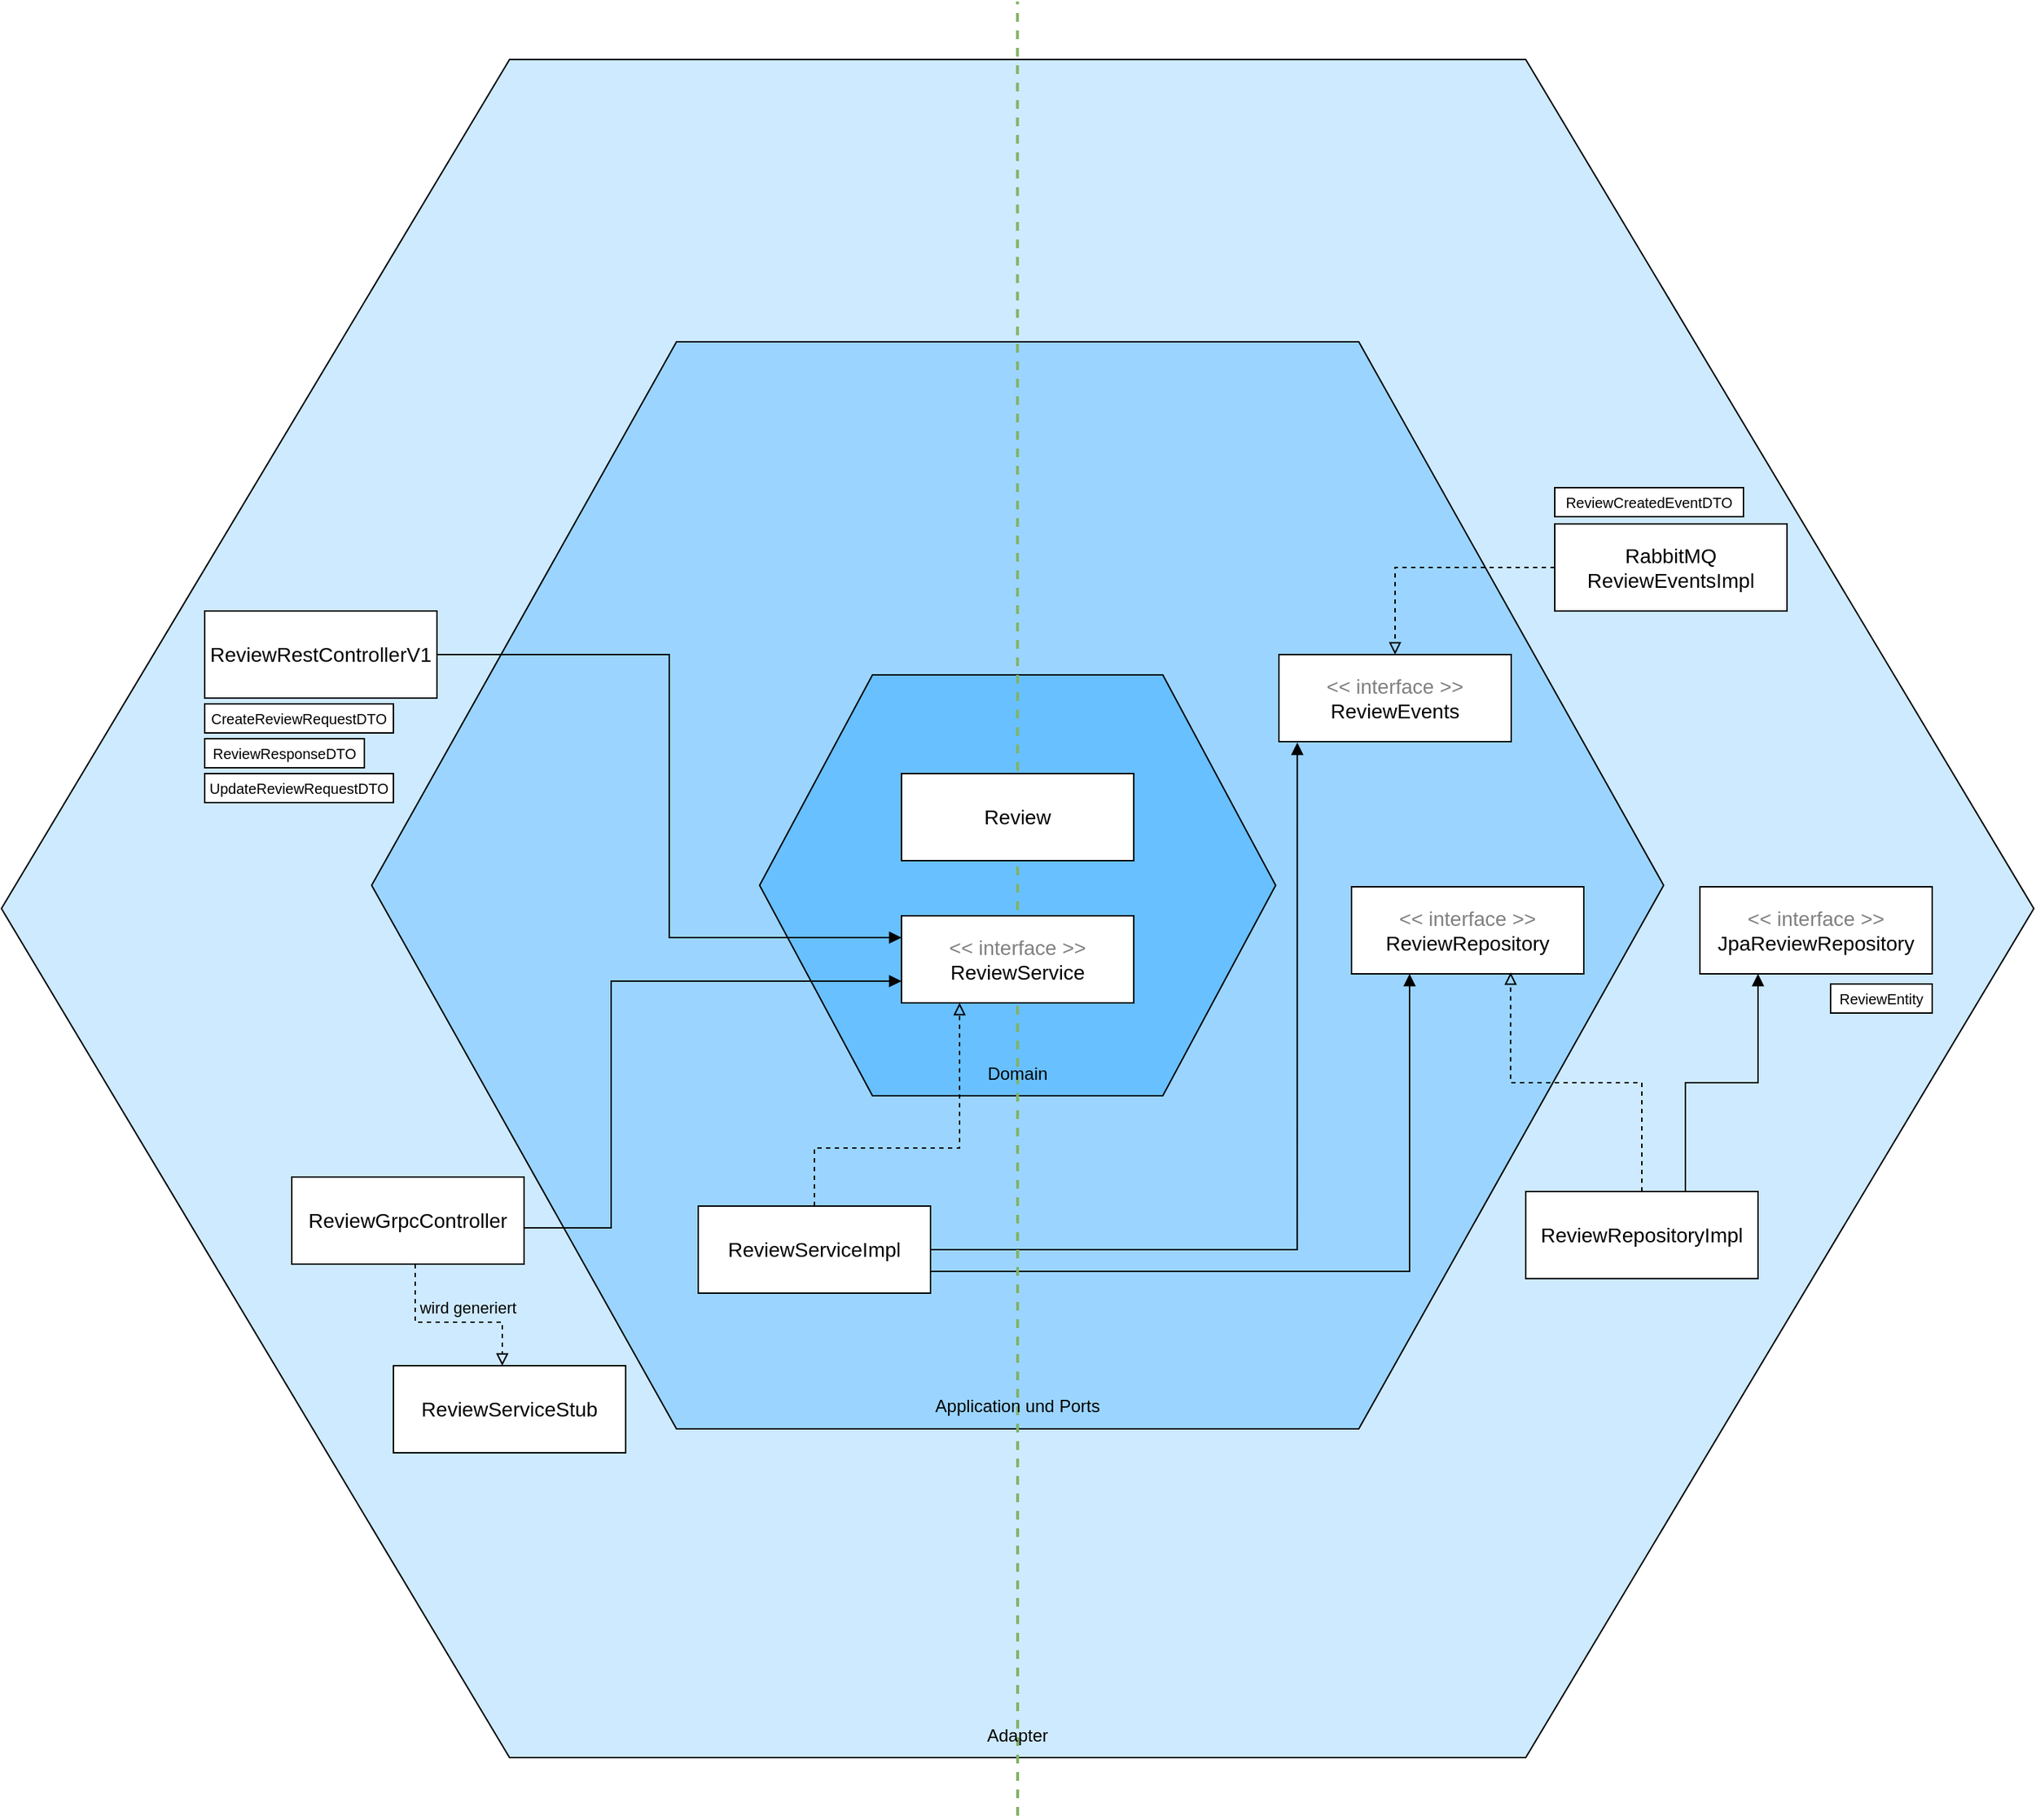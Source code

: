 <mxfile version="22.1.22" type="embed">
  <diagram name="Seite-1" id="MKljbgSeJdDD-drwOJYf">
    <mxGraphModel dx="2389" dy="1754" grid="1" gridSize="10" guides="1" tooltips="1" connect="1" arrows="1" fold="1" page="1" pageScale="1" pageWidth="827" pageHeight="1169" math="0" shadow="0">
      <root>
        <mxCell id="0" />
        <mxCell id="1" parent="0" />
        <mxCell id="fHIm1r6-pVbR7uOzrHsc-70" style="edgeStyle=orthogonalEdgeStyle;shape=connector;rounded=0;orthogonalLoop=1;jettySize=auto;html=1;entryX=0.5;entryY=1;entryDx=0;entryDy=0;strokeColor=default;align=center;verticalAlign=middle;fontFamily=Helvetica;fontSize=11;fontColor=default;labelBackgroundColor=default;endArrow=block;endFill=1;" parent="1" source="fHIm1r6-pVbR7uOzrHsc-29" target="fHIm1r6-pVbR7uOzrHsc-34" edge="1">
          <mxGeometry relative="1" as="geometry" />
        </mxCell>
        <mxCell id="fHIm1r6-pVbR7uOzrHsc-29" value="" style="shape=hexagon;perimeter=hexagonPerimeter2;whiteSpace=wrap;html=1;fixedSize=1;size=350;fillColor=#CEEAFF;" parent="1" vertex="1">
          <mxGeometry x="-1290" y="-390" width="1400" height="1170" as="geometry" />
        </mxCell>
        <mxCell id="fHIm1r6-pVbR7uOzrHsc-30" value="" style="shape=hexagon;perimeter=hexagonPerimeter2;whiteSpace=wrap;html=1;fixedSize=1;size=210;fillColor=#9BD5FF;" parent="1" vertex="1">
          <mxGeometry x="-1035" y="-195.46" width="890" height="748.91" as="geometry" />
        </mxCell>
        <mxCell id="fHIm1r6-pVbR7uOzrHsc-31" value="" style="shape=hexagon;perimeter=hexagonPerimeter2;whiteSpace=wrap;html=1;fixedSize=1;size=77.74;fillColor=#68C0FF;" parent="1" vertex="1">
          <mxGeometry x="-767.74" y="34" width="355.48" height="290" as="geometry" />
        </mxCell>
        <mxCell id="fHIm1r6-pVbR7uOzrHsc-37" style="edgeStyle=orthogonalEdgeStyle;rounded=0;orthogonalLoop=1;jettySize=auto;html=1;entryX=0.079;entryY=1.011;entryDx=0;entryDy=0;endArrow=block;endFill=1;entryPerimeter=0;" parent="1" source="fHIm1r6-pVbR7uOzrHsc-38" target="fHIm1r6-pVbR7uOzrHsc-40" edge="1">
          <mxGeometry relative="1" as="geometry" />
        </mxCell>
        <mxCell id="fHIm1r6-pVbR7uOzrHsc-39" style="edgeStyle=orthogonalEdgeStyle;rounded=0;orthogonalLoop=1;jettySize=auto;html=1;dashed=1;endArrow=block;endFill=0;entryX=0.25;entryY=1;entryDx=0;entryDy=0;" parent="1" source="fHIm1r6-pVbR7uOzrHsc-38" target="fHIm1r6-pVbR7uOzrHsc-36" edge="1">
          <mxGeometry relative="1" as="geometry">
            <mxPoint x="-650" y="280" as="targetPoint" />
            <Array as="points">
              <mxPoint x="-730" y="360" />
              <mxPoint x="-630" y="360" />
            </Array>
          </mxGeometry>
        </mxCell>
        <mxCell id="fHIm1r6-pVbR7uOzrHsc-40" value="&lt;div&gt;&lt;font color=&quot;#808080&quot;&gt;&amp;lt;&amp;lt; interface &amp;gt;&amp;gt;&lt;/font&gt;&lt;/div&gt;&lt;div&gt;&lt;font&gt;ReviewEvents&lt;br&gt;&lt;/font&gt;&lt;/div&gt;" style="rounded=0;whiteSpace=wrap;html=1;fontSize=14;" parent="1" vertex="1">
          <mxGeometry x="-410" y="20" width="160" height="60" as="geometry" />
        </mxCell>
        <mxCell id="fHIm1r6-pVbR7uOzrHsc-41" value="&lt;div&gt;&lt;font color=&quot;#808080&quot;&gt;&amp;lt;&amp;lt; interface &amp;gt;&amp;gt;&lt;/font&gt;&lt;/div&gt;&lt;div&gt;&lt;font&gt;ReviewRepository&lt;br&gt;&lt;/font&gt;&lt;/div&gt;" style="rounded=0;whiteSpace=wrap;html=1;fontSize=14;" parent="1" vertex="1">
          <mxGeometry x="-360" y="180" width="160" height="60" as="geometry" />
        </mxCell>
        <mxCell id="fHIm1r6-pVbR7uOzrHsc-42" style="edgeStyle=orthogonalEdgeStyle;rounded=0;orthogonalLoop=1;jettySize=auto;html=1;endArrow=block;endFill=1;exitX=1;exitY=0.75;exitDx=0;exitDy=0;entryX=0.25;entryY=1;entryDx=0;entryDy=0;" parent="1" source="fHIm1r6-pVbR7uOzrHsc-38" target="fHIm1r6-pVbR7uOzrHsc-41" edge="1">
          <mxGeometry relative="1" as="geometry" />
        </mxCell>
        <mxCell id="fHIm1r6-pVbR7uOzrHsc-46" style="edgeStyle=orthogonalEdgeStyle;rounded=0;orthogonalLoop=1;jettySize=auto;html=1;endArrow=block;endFill=0;dashed=1;entryX=0.5;entryY=0;entryDx=0;entryDy=0;" parent="1" source="fHIm1r6-pVbR7uOzrHsc-45" target="fHIm1r6-pVbR7uOzrHsc-40" edge="1">
          <mxGeometry relative="1" as="geometry" />
        </mxCell>
        <mxCell id="fHIm1r6-pVbR7uOzrHsc-45" value="&lt;div&gt;&lt;font&gt;RabbitMQ&lt;/font&gt;&lt;/div&gt;&lt;div&gt;&lt;font&gt;ReviewEventsImpl&lt;/font&gt;&lt;/div&gt;" style="rounded=0;whiteSpace=wrap;html=1;fontSize=14;" parent="1" vertex="1">
          <mxGeometry x="-220" y="-70" width="160" height="60" as="geometry" />
        </mxCell>
        <mxCell id="fHIm1r6-pVbR7uOzrHsc-76" style="edgeStyle=orthogonalEdgeStyle;shape=connector;rounded=0;orthogonalLoop=1;jettySize=auto;html=1;entryX=0.25;entryY=1;entryDx=0;entryDy=0;strokeColor=default;align=center;verticalAlign=middle;fontFamily=Helvetica;fontSize=11;fontColor=default;labelBackgroundColor=default;endArrow=block;endFill=1;" parent="1" source="fHIm1r6-pVbR7uOzrHsc-49" target="fHIm1r6-pVbR7uOzrHsc-51" edge="1">
          <mxGeometry relative="1" as="geometry">
            <Array as="points">
              <mxPoint x="-130" y="315" />
              <mxPoint x="-80" y="315" />
            </Array>
          </mxGeometry>
        </mxCell>
        <mxCell id="fHIm1r6-pVbR7uOzrHsc-49" value="&lt;div&gt;&lt;font&gt;ReviewRepositoryImpl&lt;/font&gt;&lt;/div&gt;" style="rounded=0;whiteSpace=wrap;html=1;fontSize=14;" parent="1" vertex="1">
          <mxGeometry x="-240" y="390" width="160" height="60" as="geometry" />
        </mxCell>
        <mxCell id="fHIm1r6-pVbR7uOzrHsc-50" style="edgeStyle=orthogonalEdgeStyle;shape=connector;rounded=0;orthogonalLoop=1;jettySize=auto;html=1;entryX=0.685;entryY=0.983;entryDx=0;entryDy=0;entryPerimeter=0;strokeColor=default;align=center;verticalAlign=middle;fontFamily=Helvetica;fontSize=11;fontColor=default;labelBackgroundColor=default;endArrow=block;endFill=0;dashed=1;" parent="1" source="fHIm1r6-pVbR7uOzrHsc-49" target="fHIm1r6-pVbR7uOzrHsc-41" edge="1">
          <mxGeometry relative="1" as="geometry" />
        </mxCell>
        <mxCell id="fHIm1r6-pVbR7uOzrHsc-51" value="&lt;div&gt;&lt;font color=&quot;#808080&quot;&gt;&amp;lt;&amp;lt; interface &amp;gt;&amp;gt;&lt;/font&gt;&lt;br&gt;&lt;/div&gt;&lt;div&gt;JpaReviewRepository&lt;/div&gt;" style="rounded=0;whiteSpace=wrap;html=1;fontSize=14;" parent="1" vertex="1">
          <mxGeometry x="-120" y="180" width="160" height="60" as="geometry" />
        </mxCell>
        <mxCell id="fHIm1r6-pVbR7uOzrHsc-53" value="&lt;font style=&quot;font-size: 10px;&quot;&gt;ReviewEntity&lt;/font&gt;" style="rounded=0;whiteSpace=wrap;html=1;strokeColor=default;align=center;verticalAlign=middle;fontFamily=Helvetica;fontSize=12;fontColor=default;fillColor=default;" parent="1" vertex="1">
          <mxGeometry x="-30" y="247" width="70" height="20" as="geometry" />
        </mxCell>
        <mxCell id="fHIm1r6-pVbR7uOzrHsc-56" style="edgeStyle=orthogonalEdgeStyle;shape=connector;rounded=0;orthogonalLoop=1;jettySize=auto;html=1;entryX=0;entryY=0.25;entryDx=0;entryDy=0;strokeColor=default;align=center;verticalAlign=middle;fontFamily=Helvetica;fontSize=11;fontColor=default;labelBackgroundColor=default;endArrow=block;endFill=1;" parent="1" source="fHIm1r6-pVbR7uOzrHsc-55" target="fHIm1r6-pVbR7uOzrHsc-36" edge="1">
          <mxGeometry relative="1" as="geometry" />
        </mxCell>
        <mxCell id="fHIm1r6-pVbR7uOzrHsc-55" value="&lt;div&gt;&lt;font&gt;ReviewRestControllerV1&lt;/font&gt;&lt;/div&gt;" style="rounded=0;whiteSpace=wrap;html=1;fontSize=14;" parent="1" vertex="1">
          <mxGeometry x="-1150" y="-10" width="160" height="60" as="geometry" />
        </mxCell>
        <mxCell id="fHIm1r6-pVbR7uOzrHsc-58" value="&lt;font style=&quot;font-size: 10px;&quot;&gt;CreateReviewRequestDTO&lt;/font&gt;" style="rounded=0;whiteSpace=wrap;html=1;strokeColor=default;align=center;verticalAlign=middle;fontFamily=Helvetica;fontSize=12;fontColor=default;fillColor=default;" parent="1" vertex="1">
          <mxGeometry x="-1150" y="54" width="130" height="20" as="geometry" />
        </mxCell>
        <mxCell id="fHIm1r6-pVbR7uOzrHsc-59" value="&lt;div&gt;&lt;font style=&quot;font-size: 10px;&quot;&gt;ReviewResponseDTO&lt;/font&gt;&lt;/div&gt;" style="rounded=0;whiteSpace=wrap;html=1;strokeColor=default;align=center;verticalAlign=middle;fontFamily=Helvetica;fontSize=12;fontColor=default;fillColor=default;" parent="1" vertex="1">
          <mxGeometry x="-1150" y="78" width="110" height="20" as="geometry" />
        </mxCell>
        <mxCell id="fHIm1r6-pVbR7uOzrHsc-60" value="&lt;div&gt;&lt;font style=&quot;font-size: 10px;&quot;&gt;UpdateReviewRequestDTO&lt;/font&gt;&lt;/div&gt;" style="rounded=0;whiteSpace=wrap;html=1;strokeColor=default;align=center;verticalAlign=middle;fontFamily=Helvetica;fontSize=12;fontColor=default;fillColor=default;" parent="1" vertex="1">
          <mxGeometry x="-1150" y="102" width="130" height="20" as="geometry" />
        </mxCell>
        <mxCell id="fHIm1r6-pVbR7uOzrHsc-62" style="edgeStyle=orthogonalEdgeStyle;shape=connector;rounded=0;orthogonalLoop=1;jettySize=auto;html=1;strokeColor=default;align=center;verticalAlign=middle;fontFamily=Helvetica;fontSize=11;fontColor=default;labelBackgroundColor=default;endArrow=block;endFill=1;entryX=0;entryY=0.75;entryDx=0;entryDy=0;" parent="1" source="fHIm1r6-pVbR7uOzrHsc-61" target="fHIm1r6-pVbR7uOzrHsc-36" edge="1">
          <mxGeometry relative="1" as="geometry">
            <mxPoint x="-670" y="270" as="targetPoint" />
            <Array as="points">
              <mxPoint x="-870" y="415" />
              <mxPoint x="-870" y="245" />
            </Array>
          </mxGeometry>
        </mxCell>
        <mxCell id="fHIm1r6-pVbR7uOzrHsc-64" style="edgeStyle=orthogonalEdgeStyle;shape=connector;rounded=0;orthogonalLoop=1;jettySize=auto;html=1;strokeColor=default;align=center;verticalAlign=middle;fontFamily=Helvetica;fontSize=11;fontColor=default;labelBackgroundColor=default;endArrow=block;endFill=0;dashed=1;" parent="1" source="fHIm1r6-pVbR7uOzrHsc-61" target="fHIm1r6-pVbR7uOzrHsc-63" edge="1">
          <mxGeometry relative="1" as="geometry">
            <Array as="points">
              <mxPoint x="-1005" y="480" />
              <mxPoint x="-945" y="480" />
            </Array>
          </mxGeometry>
        </mxCell>
        <mxCell id="fHIm1r6-pVbR7uOzrHsc-65" value="wird generiert" style="edgeLabel;html=1;align=center;verticalAlign=middle;resizable=0;points=[];fontFamily=Helvetica;fontSize=11;fontColor=default;labelBackgroundColor=none;" parent="fHIm1r6-pVbR7uOzrHsc-64" vertex="1" connectable="0">
          <mxGeometry x="0.162" y="1" relative="1" as="geometry">
            <mxPoint y="-9" as="offset" />
          </mxGeometry>
        </mxCell>
        <mxCell id="fHIm1r6-pVbR7uOzrHsc-61" value="&lt;div&gt;&lt;font&gt;ReviewGrpcController&lt;/font&gt;&lt;/div&gt;" style="rounded=0;whiteSpace=wrap;html=1;fontSize=14;" parent="1" vertex="1">
          <mxGeometry x="-1090" y="380" width="160" height="60" as="geometry" />
        </mxCell>
        <mxCell id="fHIm1r6-pVbR7uOzrHsc-63" value="&lt;div&gt;&lt;font&gt;ReviewServiceStub&lt;/font&gt;&lt;br&gt;&lt;/div&gt;" style="rounded=0;whiteSpace=wrap;html=1;fontSize=14;" parent="1" vertex="1">
          <mxGeometry x="-1020" y="510" width="160" height="60" as="geometry" />
        </mxCell>
        <mxCell id="fHIm1r6-pVbR7uOzrHsc-67" value="&lt;font style=&quot;font-size: 10px;&quot;&gt;ReviewCreatedEventDTO&lt;/font&gt;" style="rounded=0;whiteSpace=wrap;html=1;" parent="1" vertex="1">
          <mxGeometry x="-220" y="-95" width="130" height="20" as="geometry" />
        </mxCell>
        <mxCell id="fHIm1r6-pVbR7uOzrHsc-73" value="" style="endArrow=none;html=1;rounded=0;strokeColor=#82b366;align=center;verticalAlign=middle;fontFamily=Helvetica;fontSize=11;fontColor=default;labelBackgroundColor=default;edgeStyle=orthogonalEdgeStyle;fillColor=#d5e8d4;dashed=1;strokeWidth=2;" parent="1" edge="1">
          <mxGeometry width="50" height="50" relative="1" as="geometry">
            <mxPoint x="-590" y="820" as="sourcePoint" />
            <mxPoint x="-590.14" y="-430" as="targetPoint" />
            <Array as="points">
              <mxPoint x="-589.91" y="780" />
              <mxPoint x="-589.91" y="730" />
            </Array>
          </mxGeometry>
        </mxCell>
        <mxCell id="fHIm1r6-pVbR7uOzrHsc-35" value="&lt;div&gt;&lt;font&gt;Review&lt;/font&gt;&lt;/div&gt;" style="rounded=0;whiteSpace=wrap;html=1;fontSize=14;" parent="1" vertex="1">
          <mxGeometry x="-670" y="102" width="160" height="60" as="geometry" />
        </mxCell>
        <mxCell id="fHIm1r6-pVbR7uOzrHsc-36" value="&lt;div&gt;&lt;font color=&quot;#808080&quot;&gt;&amp;lt;&amp;lt; interface &amp;gt;&amp;gt;&lt;/font&gt;&lt;/div&gt;&lt;div&gt;&lt;font&gt;ReviewService&lt;br&gt;&lt;/font&gt;&lt;/div&gt;" style="rounded=0;whiteSpace=wrap;html=1;fontSize=14;" parent="1" vertex="1">
          <mxGeometry x="-670" y="200" width="160" height="60" as="geometry" />
        </mxCell>
        <mxCell id="fHIm1r6-pVbR7uOzrHsc-38" value="&lt;div&gt;&lt;font&gt;ReviewServiceImpl&lt;/font&gt;&lt;/div&gt;" style="rounded=0;whiteSpace=wrap;html=1;fontSize=14;" parent="1" vertex="1">
          <mxGeometry x="-810" y="400" width="160" height="60" as="geometry" />
        </mxCell>
        <mxCell id="fHIm1r6-pVbR7uOzrHsc-33" value="Application und Ports" style="text;html=1;align=center;verticalAlign=middle;whiteSpace=wrap;rounded=0;" parent="1" vertex="1">
          <mxGeometry x="-650" y="523.45" width="120" height="30" as="geometry" />
        </mxCell>
        <mxCell id="fHIm1r6-pVbR7uOzrHsc-32" value="Domain" style="text;html=1;align=center;verticalAlign=middle;whiteSpace=wrap;rounded=0;" parent="1" vertex="1">
          <mxGeometry x="-620" y="294" width="60" height="30" as="geometry" />
        </mxCell>
        <mxCell id="fHIm1r6-pVbR7uOzrHsc-34" value="Adapter" style="text;html=1;align=center;verticalAlign=middle;whiteSpace=wrap;rounded=0;" parent="1" vertex="1">
          <mxGeometry x="-633" y="750" width="86" height="30" as="geometry" />
        </mxCell>
      </root>
    </mxGraphModel>
  </diagram>
</mxfile>
